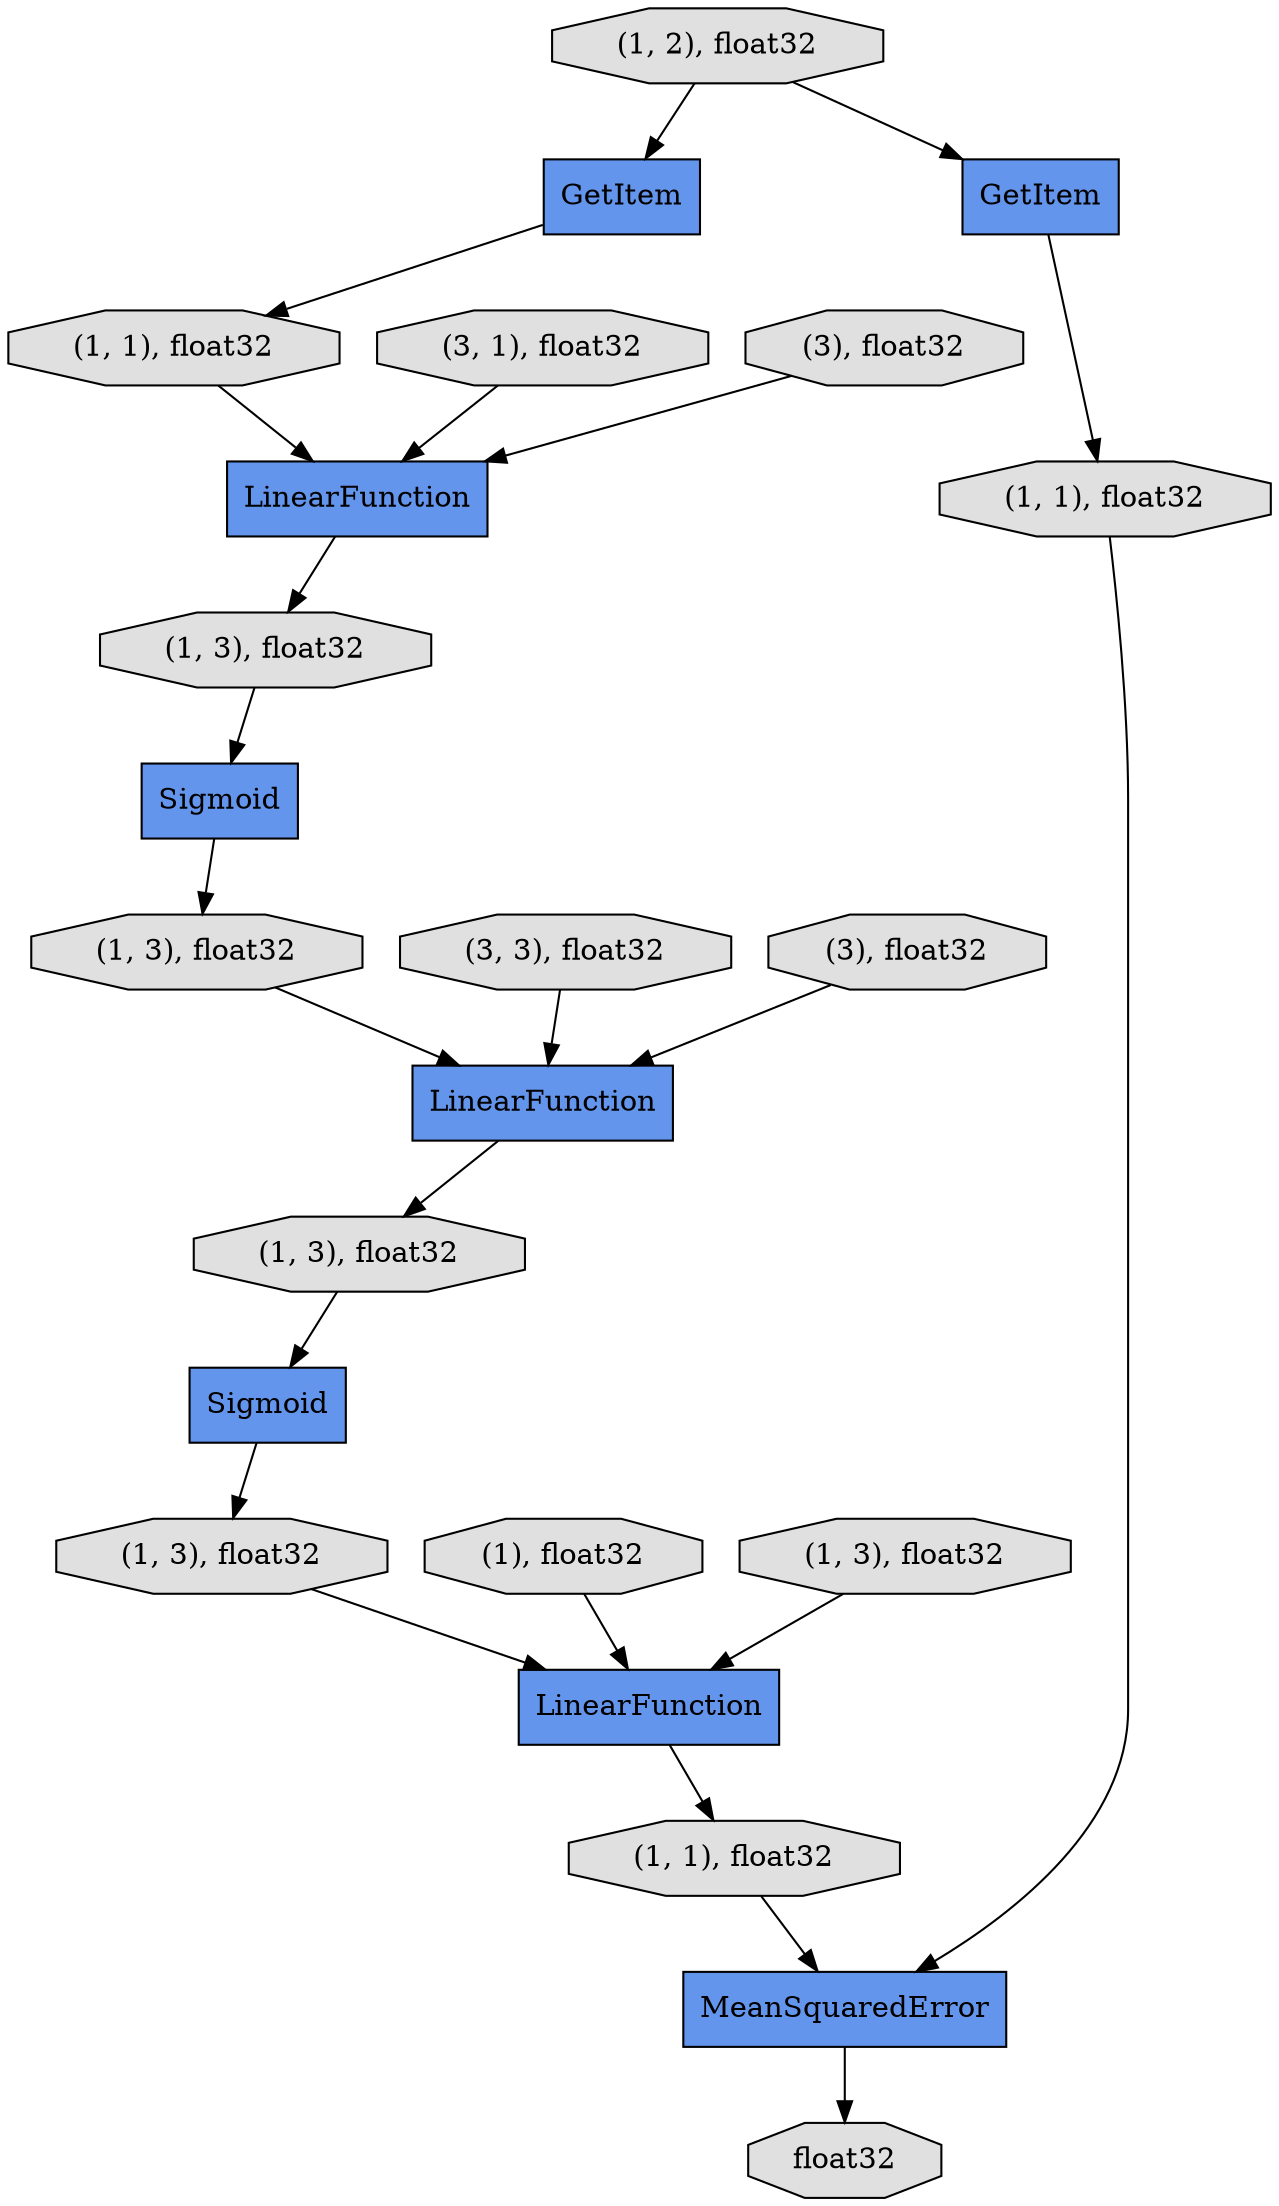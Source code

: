 digraph graphname{rankdir=TB;4459100176 [shape="octagon",style="filled",fillcolor="#E0E0E0",label="(1, 1), float32"];4459100304 [shape="octagon",style="filled",fillcolor="#E0E0E0",label="(1, 1), float32"];4459100368 [shape="record",style="filled",fillcolor="#6495ED",label="LinearFunction"];4459099856 [shape="octagon",style="filled",fillcolor="#E0E0E0",label="(1, 2), float32"];4459100432 [shape="record",style="filled",fillcolor="#6495ED",label="Sigmoid"];4459100496 [shape="octagon",style="filled",fillcolor="#E0E0E0",label="(1, 3), float32"];4459100560 [shape="record",style="filled",fillcolor="#6495ED",label="Sigmoid"];4459100624 [shape="octagon",style="filled",fillcolor="#E0E0E0",label="(1, 3), float32"];4459100752 [shape="octagon",style="filled",fillcolor="#E0E0E0",label="(1, 3), float32"];4459100816 [shape="record",style="filled",fillcolor="#6495ED",label="LinearFunction"];4459100880 [shape="record",style="filled",fillcolor="#6495ED",label="MeanSquaredError"];4459101008 [shape="octagon",style="filled",fillcolor="#E0E0E0",label="(1, 3), float32"];4459098256 [shape="octagon",style="filled",fillcolor="#E0E0E0",label="(1), float32"];4459101072 [shape="octagon",style="filled",fillcolor="#E0E0E0",label="float32"];4459101136 [shape="octagon",style="filled",fillcolor="#E0E0E0",label="(1, 1), float32"];4459101200 [shape="record",style="filled",fillcolor="#6495ED",label="LinearFunction"];4459048400 [shape="octagon",style="filled",fillcolor="#E0E0E0",label="(3, 1), float32"];4459048528 [shape="octagon",style="filled",fillcolor="#E0E0E0",label="(3), float32"];4459048656 [shape="octagon",style="filled",fillcolor="#E0E0E0",label="(3, 3), float32"];4459099920 [shape="record",style="filled",fillcolor="#6495ED",label="GetItem"];4459048784 [shape="octagon",style="filled",fillcolor="#E0E0E0",label="(3), float32"];4459100048 [shape="record",style="filled",fillcolor="#6495ED",label="GetItem"];4459048912 [shape="octagon",style="filled",fillcolor="#E0E0E0",label="(1, 3), float32"];4459100304 -> 4459100880;4459101008 -> 4459101200;4459048912 -> 4459101200;4459100368 -> 4459100496;4459100880 -> 4459101072;4459099920 -> 4459100176;4459048656 -> 4459100816;4459100752 -> 4459100432;4459100560 -> 4459100624;4459098256 -> 4459101200;4459100176 -> 4459100368;4459100432 -> 4459101008;4459101136 -> 4459100880;4459101200 -> 4459101136;4459100048 -> 4459100304;4459100496 -> 4459100560;4459048784 -> 4459100816;4459100624 -> 4459100816;4459048528 -> 4459100368;4459099856 -> 4459100048;4459099856 -> 4459099920;4459100816 -> 4459100752;4459048400 -> 4459100368;}